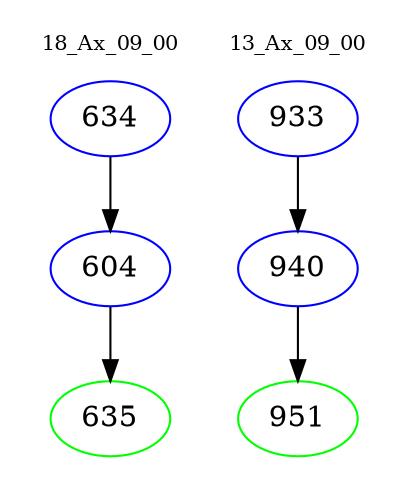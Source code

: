 digraph{
subgraph cluster_0 {
color = white
label = "18_Ax_09_00";
fontsize=10;
T0_634 [label="634", color="blue"]
T0_634 -> T0_604 [color="black"]
T0_604 [label="604", color="blue"]
T0_604 -> T0_635 [color="black"]
T0_635 [label="635", color="green"]
}
subgraph cluster_1 {
color = white
label = "13_Ax_09_00";
fontsize=10;
T1_933 [label="933", color="blue"]
T1_933 -> T1_940 [color="black"]
T1_940 [label="940", color="blue"]
T1_940 -> T1_951 [color="black"]
T1_951 [label="951", color="green"]
}
}
